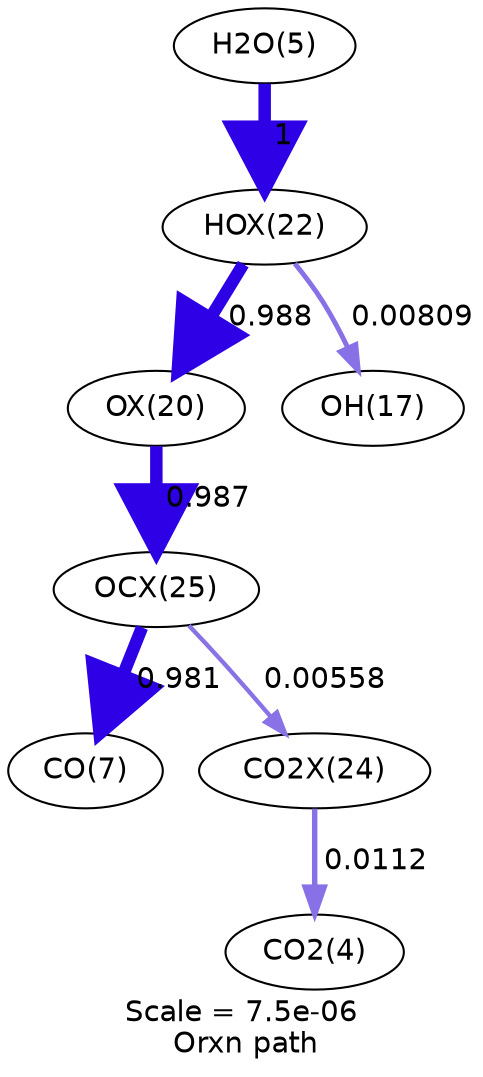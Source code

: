digraph reaction_paths {
center=1;
s26 -> s24[fontname="Helvetica", penwidth=5.99, arrowsize=3, color="0.7, 1.49, 0.9"
, label=" 0.988"];
s24 -> s29[fontname="Helvetica", penwidth=5.99, arrowsize=2.99, color="0.7, 1.49, 0.9"
, label=" 0.987"];
s6 -> s26[fontname="Helvetica", penwidth=6, arrowsize=3, color="0.7, 1.5, 0.9"
, label=" 1"];
s26 -> s18[fontname="Helvetica", penwidth=2.36, arrowsize=1.18, color="0.7, 0.508, 0.9"
, label=" 0.00809"];
s29 -> s8[fontname="Helvetica", penwidth=5.99, arrowsize=2.99, color="0.7, 1.48, 0.9"
, label=" 0.981"];
s29 -> s28[fontname="Helvetica", penwidth=2.08, arrowsize=1.04, color="0.7, 0.506, 0.9"
, label=" 0.00558"];
s28 -> s5[fontname="Helvetica", penwidth=2.61, arrowsize=1.3, color="0.7, 0.511, 0.9"
, label=" 0.0112"];
s5 [ fontname="Helvetica", label="CO2(4)"];
s6 [ fontname="Helvetica", label="H2O(5)"];
s8 [ fontname="Helvetica", label="CO(7)"];
s18 [ fontname="Helvetica", label="OH(17)"];
s24 [ fontname="Helvetica", label="OX(20)"];
s26 [ fontname="Helvetica", label="HOX(22)"];
s28 [ fontname="Helvetica", label="CO2X(24)"];
s29 [ fontname="Helvetica", label="OCX(25)"];
 label = "Scale = 7.5e-06\l Orxn path";
 fontname = "Helvetica";
}
